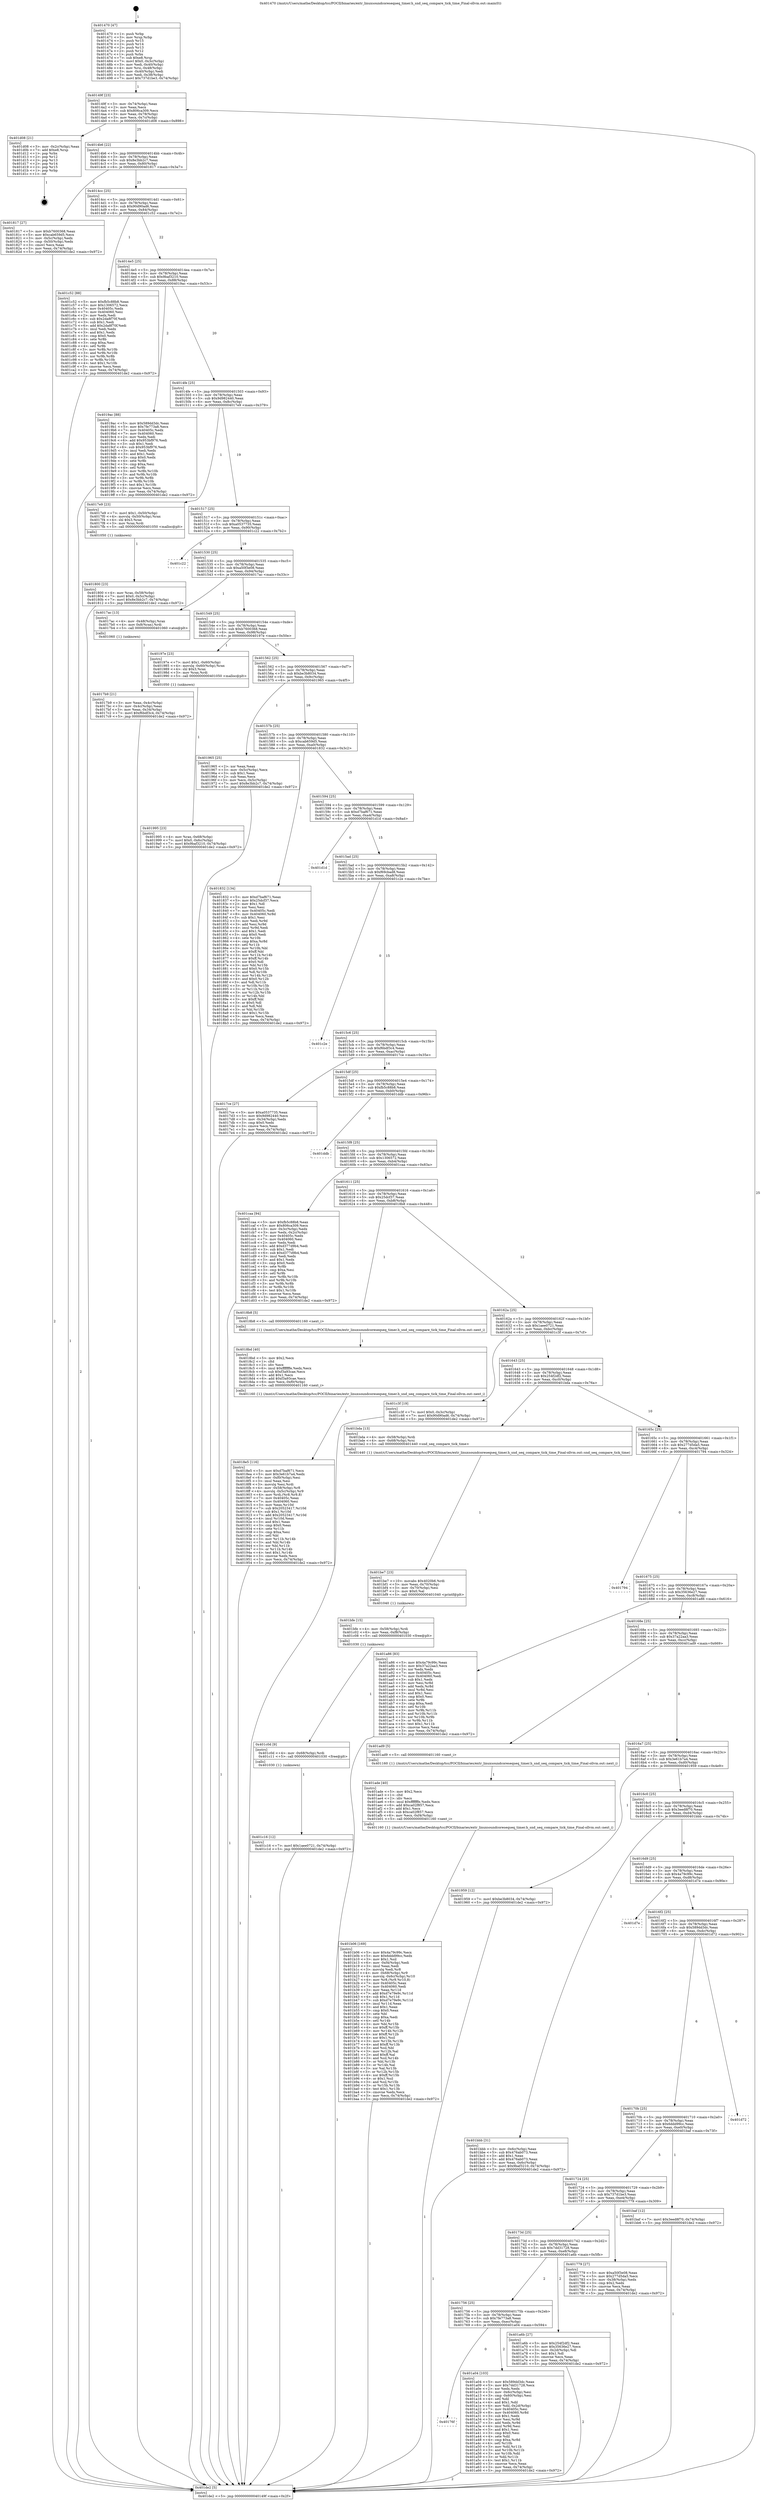 digraph "0x401470" {
  label = "0x401470 (/mnt/c/Users/mathe/Desktop/tcc/POCII/binaries/extr_linuxsoundcoreseqseq_timer.h_snd_seq_compare_tick_time_Final-ollvm.out::main(0))"
  labelloc = "t"
  node[shape=record]

  Entry [label="",width=0.3,height=0.3,shape=circle,fillcolor=black,style=filled]
  "0x40149f" [label="{
     0x40149f [23]\l
     | [instrs]\l
     &nbsp;&nbsp;0x40149f \<+3\>: mov -0x74(%rbp),%eax\l
     &nbsp;&nbsp;0x4014a2 \<+2\>: mov %eax,%ecx\l
     &nbsp;&nbsp;0x4014a4 \<+6\>: sub $0x806ca309,%ecx\l
     &nbsp;&nbsp;0x4014aa \<+3\>: mov %eax,-0x78(%rbp)\l
     &nbsp;&nbsp;0x4014ad \<+3\>: mov %ecx,-0x7c(%rbp)\l
     &nbsp;&nbsp;0x4014b0 \<+6\>: je 0000000000401d08 \<main+0x898\>\l
  }"]
  "0x401d08" [label="{
     0x401d08 [21]\l
     | [instrs]\l
     &nbsp;&nbsp;0x401d08 \<+3\>: mov -0x2c(%rbp),%eax\l
     &nbsp;&nbsp;0x401d0b \<+7\>: add $0xe8,%rsp\l
     &nbsp;&nbsp;0x401d12 \<+1\>: pop %rbx\l
     &nbsp;&nbsp;0x401d13 \<+2\>: pop %r12\l
     &nbsp;&nbsp;0x401d15 \<+2\>: pop %r13\l
     &nbsp;&nbsp;0x401d17 \<+2\>: pop %r14\l
     &nbsp;&nbsp;0x401d19 \<+2\>: pop %r15\l
     &nbsp;&nbsp;0x401d1b \<+1\>: pop %rbp\l
     &nbsp;&nbsp;0x401d1c \<+1\>: ret\l
  }"]
  "0x4014b6" [label="{
     0x4014b6 [22]\l
     | [instrs]\l
     &nbsp;&nbsp;0x4014b6 \<+5\>: jmp 00000000004014bb \<main+0x4b\>\l
     &nbsp;&nbsp;0x4014bb \<+3\>: mov -0x78(%rbp),%eax\l
     &nbsp;&nbsp;0x4014be \<+5\>: sub $0x8e3bb2c7,%eax\l
     &nbsp;&nbsp;0x4014c3 \<+3\>: mov %eax,-0x80(%rbp)\l
     &nbsp;&nbsp;0x4014c6 \<+6\>: je 0000000000401817 \<main+0x3a7\>\l
  }"]
  Exit [label="",width=0.3,height=0.3,shape=circle,fillcolor=black,style=filled,peripheries=2]
  "0x401817" [label="{
     0x401817 [27]\l
     | [instrs]\l
     &nbsp;&nbsp;0x401817 \<+5\>: mov $0xb7600368,%eax\l
     &nbsp;&nbsp;0x40181c \<+5\>: mov $0xcab659d5,%ecx\l
     &nbsp;&nbsp;0x401821 \<+3\>: mov -0x5c(%rbp),%edx\l
     &nbsp;&nbsp;0x401824 \<+3\>: cmp -0x50(%rbp),%edx\l
     &nbsp;&nbsp;0x401827 \<+3\>: cmovl %ecx,%eax\l
     &nbsp;&nbsp;0x40182a \<+3\>: mov %eax,-0x74(%rbp)\l
     &nbsp;&nbsp;0x40182d \<+5\>: jmp 0000000000401de2 \<main+0x972\>\l
  }"]
  "0x4014cc" [label="{
     0x4014cc [25]\l
     | [instrs]\l
     &nbsp;&nbsp;0x4014cc \<+5\>: jmp 00000000004014d1 \<main+0x61\>\l
     &nbsp;&nbsp;0x4014d1 \<+3\>: mov -0x78(%rbp),%eax\l
     &nbsp;&nbsp;0x4014d4 \<+5\>: sub $0x90d90ad6,%eax\l
     &nbsp;&nbsp;0x4014d9 \<+6\>: mov %eax,-0x84(%rbp)\l
     &nbsp;&nbsp;0x4014df \<+6\>: je 0000000000401c52 \<main+0x7e2\>\l
  }"]
  "0x401c16" [label="{
     0x401c16 [12]\l
     | [instrs]\l
     &nbsp;&nbsp;0x401c16 \<+7\>: movl $0x1aee0721,-0x74(%rbp)\l
     &nbsp;&nbsp;0x401c1d \<+5\>: jmp 0000000000401de2 \<main+0x972\>\l
  }"]
  "0x401c52" [label="{
     0x401c52 [88]\l
     | [instrs]\l
     &nbsp;&nbsp;0x401c52 \<+5\>: mov $0xfb5c88b8,%eax\l
     &nbsp;&nbsp;0x401c57 \<+5\>: mov $0x1306572,%ecx\l
     &nbsp;&nbsp;0x401c5c \<+7\>: mov 0x40405c,%edx\l
     &nbsp;&nbsp;0x401c63 \<+7\>: mov 0x404060,%esi\l
     &nbsp;&nbsp;0x401c6a \<+2\>: mov %edx,%edi\l
     &nbsp;&nbsp;0x401c6c \<+6\>: sub $0x2da8f70f,%edi\l
     &nbsp;&nbsp;0x401c72 \<+3\>: sub $0x1,%edi\l
     &nbsp;&nbsp;0x401c75 \<+6\>: add $0x2da8f70f,%edi\l
     &nbsp;&nbsp;0x401c7b \<+3\>: imul %edi,%edx\l
     &nbsp;&nbsp;0x401c7e \<+3\>: and $0x1,%edx\l
     &nbsp;&nbsp;0x401c81 \<+3\>: cmp $0x0,%edx\l
     &nbsp;&nbsp;0x401c84 \<+4\>: sete %r8b\l
     &nbsp;&nbsp;0x401c88 \<+3\>: cmp $0xa,%esi\l
     &nbsp;&nbsp;0x401c8b \<+4\>: setl %r9b\l
     &nbsp;&nbsp;0x401c8f \<+3\>: mov %r8b,%r10b\l
     &nbsp;&nbsp;0x401c92 \<+3\>: and %r9b,%r10b\l
     &nbsp;&nbsp;0x401c95 \<+3\>: xor %r9b,%r8b\l
     &nbsp;&nbsp;0x401c98 \<+3\>: or %r8b,%r10b\l
     &nbsp;&nbsp;0x401c9b \<+4\>: test $0x1,%r10b\l
     &nbsp;&nbsp;0x401c9f \<+3\>: cmovne %ecx,%eax\l
     &nbsp;&nbsp;0x401ca2 \<+3\>: mov %eax,-0x74(%rbp)\l
     &nbsp;&nbsp;0x401ca5 \<+5\>: jmp 0000000000401de2 \<main+0x972\>\l
  }"]
  "0x4014e5" [label="{
     0x4014e5 [25]\l
     | [instrs]\l
     &nbsp;&nbsp;0x4014e5 \<+5\>: jmp 00000000004014ea \<main+0x7a\>\l
     &nbsp;&nbsp;0x4014ea \<+3\>: mov -0x78(%rbp),%eax\l
     &nbsp;&nbsp;0x4014ed \<+5\>: sub $0x9baf3210,%eax\l
     &nbsp;&nbsp;0x4014f2 \<+6\>: mov %eax,-0x88(%rbp)\l
     &nbsp;&nbsp;0x4014f8 \<+6\>: je 00000000004019ac \<main+0x53c\>\l
  }"]
  "0x401c0d" [label="{
     0x401c0d [9]\l
     | [instrs]\l
     &nbsp;&nbsp;0x401c0d \<+4\>: mov -0x68(%rbp),%rdi\l
     &nbsp;&nbsp;0x401c11 \<+5\>: call 0000000000401030 \<free@plt\>\l
     | [calls]\l
     &nbsp;&nbsp;0x401030 \{1\} (unknown)\l
  }"]
  "0x4019ac" [label="{
     0x4019ac [88]\l
     | [instrs]\l
     &nbsp;&nbsp;0x4019ac \<+5\>: mov $0x589dd3dc,%eax\l
     &nbsp;&nbsp;0x4019b1 \<+5\>: mov $0x7fe773a8,%ecx\l
     &nbsp;&nbsp;0x4019b6 \<+7\>: mov 0x40405c,%edx\l
     &nbsp;&nbsp;0x4019bd \<+7\>: mov 0x404060,%esi\l
     &nbsp;&nbsp;0x4019c4 \<+2\>: mov %edx,%edi\l
     &nbsp;&nbsp;0x4019c6 \<+6\>: add $0x953bf976,%edi\l
     &nbsp;&nbsp;0x4019cc \<+3\>: sub $0x1,%edi\l
     &nbsp;&nbsp;0x4019cf \<+6\>: sub $0x953bf976,%edi\l
     &nbsp;&nbsp;0x4019d5 \<+3\>: imul %edi,%edx\l
     &nbsp;&nbsp;0x4019d8 \<+3\>: and $0x1,%edx\l
     &nbsp;&nbsp;0x4019db \<+3\>: cmp $0x0,%edx\l
     &nbsp;&nbsp;0x4019de \<+4\>: sete %r8b\l
     &nbsp;&nbsp;0x4019e2 \<+3\>: cmp $0xa,%esi\l
     &nbsp;&nbsp;0x4019e5 \<+4\>: setl %r9b\l
     &nbsp;&nbsp;0x4019e9 \<+3\>: mov %r8b,%r10b\l
     &nbsp;&nbsp;0x4019ec \<+3\>: and %r9b,%r10b\l
     &nbsp;&nbsp;0x4019ef \<+3\>: xor %r9b,%r8b\l
     &nbsp;&nbsp;0x4019f2 \<+3\>: or %r8b,%r10b\l
     &nbsp;&nbsp;0x4019f5 \<+4\>: test $0x1,%r10b\l
     &nbsp;&nbsp;0x4019f9 \<+3\>: cmovne %ecx,%eax\l
     &nbsp;&nbsp;0x4019fc \<+3\>: mov %eax,-0x74(%rbp)\l
     &nbsp;&nbsp;0x4019ff \<+5\>: jmp 0000000000401de2 \<main+0x972\>\l
  }"]
  "0x4014fe" [label="{
     0x4014fe [25]\l
     | [instrs]\l
     &nbsp;&nbsp;0x4014fe \<+5\>: jmp 0000000000401503 \<main+0x93\>\l
     &nbsp;&nbsp;0x401503 \<+3\>: mov -0x78(%rbp),%eax\l
     &nbsp;&nbsp;0x401506 \<+5\>: sub $0x9d982440,%eax\l
     &nbsp;&nbsp;0x40150b \<+6\>: mov %eax,-0x8c(%rbp)\l
     &nbsp;&nbsp;0x401511 \<+6\>: je 00000000004017e9 \<main+0x379\>\l
  }"]
  "0x401bfe" [label="{
     0x401bfe [15]\l
     | [instrs]\l
     &nbsp;&nbsp;0x401bfe \<+4\>: mov -0x58(%rbp),%rdi\l
     &nbsp;&nbsp;0x401c02 \<+6\>: mov %eax,-0xf8(%rbp)\l
     &nbsp;&nbsp;0x401c08 \<+5\>: call 0000000000401030 \<free@plt\>\l
     | [calls]\l
     &nbsp;&nbsp;0x401030 \{1\} (unknown)\l
  }"]
  "0x4017e9" [label="{
     0x4017e9 [23]\l
     | [instrs]\l
     &nbsp;&nbsp;0x4017e9 \<+7\>: movl $0x1,-0x50(%rbp)\l
     &nbsp;&nbsp;0x4017f0 \<+4\>: movslq -0x50(%rbp),%rax\l
     &nbsp;&nbsp;0x4017f4 \<+4\>: shl $0x3,%rax\l
     &nbsp;&nbsp;0x4017f8 \<+3\>: mov %rax,%rdi\l
     &nbsp;&nbsp;0x4017fb \<+5\>: call 0000000000401050 \<malloc@plt\>\l
     | [calls]\l
     &nbsp;&nbsp;0x401050 \{1\} (unknown)\l
  }"]
  "0x401517" [label="{
     0x401517 [25]\l
     | [instrs]\l
     &nbsp;&nbsp;0x401517 \<+5\>: jmp 000000000040151c \<main+0xac\>\l
     &nbsp;&nbsp;0x40151c \<+3\>: mov -0x78(%rbp),%eax\l
     &nbsp;&nbsp;0x40151f \<+5\>: sub $0xa0537735,%eax\l
     &nbsp;&nbsp;0x401524 \<+6\>: mov %eax,-0x90(%rbp)\l
     &nbsp;&nbsp;0x40152a \<+6\>: je 0000000000401c22 \<main+0x7b2\>\l
  }"]
  "0x401be7" [label="{
     0x401be7 [23]\l
     | [instrs]\l
     &nbsp;&nbsp;0x401be7 \<+10\>: movabs $0x4020b6,%rdi\l
     &nbsp;&nbsp;0x401bf1 \<+3\>: mov %eax,-0x70(%rbp)\l
     &nbsp;&nbsp;0x401bf4 \<+3\>: mov -0x70(%rbp),%esi\l
     &nbsp;&nbsp;0x401bf7 \<+2\>: mov $0x0,%al\l
     &nbsp;&nbsp;0x401bf9 \<+5\>: call 0000000000401040 \<printf@plt\>\l
     | [calls]\l
     &nbsp;&nbsp;0x401040 \{1\} (unknown)\l
  }"]
  "0x401c22" [label="{
     0x401c22\l
  }", style=dashed]
  "0x401530" [label="{
     0x401530 [25]\l
     | [instrs]\l
     &nbsp;&nbsp;0x401530 \<+5\>: jmp 0000000000401535 \<main+0xc5\>\l
     &nbsp;&nbsp;0x401535 \<+3\>: mov -0x78(%rbp),%eax\l
     &nbsp;&nbsp;0x401538 \<+5\>: sub $0xa50f3e08,%eax\l
     &nbsp;&nbsp;0x40153d \<+6\>: mov %eax,-0x94(%rbp)\l
     &nbsp;&nbsp;0x401543 \<+6\>: je 00000000004017ac \<main+0x33c\>\l
  }"]
  "0x401b06" [label="{
     0x401b06 [169]\l
     | [instrs]\l
     &nbsp;&nbsp;0x401b06 \<+5\>: mov $0x4a79c99c,%ecx\l
     &nbsp;&nbsp;0x401b0b \<+5\>: mov $0x6ddd99cc,%edx\l
     &nbsp;&nbsp;0x401b10 \<+3\>: mov $0x1,%sil\l
     &nbsp;&nbsp;0x401b13 \<+6\>: mov -0xf4(%rbp),%edi\l
     &nbsp;&nbsp;0x401b19 \<+3\>: imul %eax,%edi\l
     &nbsp;&nbsp;0x401b1c \<+3\>: movslq %edi,%r8\l
     &nbsp;&nbsp;0x401b1f \<+4\>: mov -0x68(%rbp),%r9\l
     &nbsp;&nbsp;0x401b23 \<+4\>: movslq -0x6c(%rbp),%r10\l
     &nbsp;&nbsp;0x401b27 \<+4\>: mov %r8,(%r9,%r10,8)\l
     &nbsp;&nbsp;0x401b2b \<+7\>: mov 0x40405c,%eax\l
     &nbsp;&nbsp;0x401b32 \<+7\>: mov 0x404060,%edi\l
     &nbsp;&nbsp;0x401b39 \<+3\>: mov %eax,%r11d\l
     &nbsp;&nbsp;0x401b3c \<+7\>: add $0xd7e79e9c,%r11d\l
     &nbsp;&nbsp;0x401b43 \<+4\>: sub $0x1,%r11d\l
     &nbsp;&nbsp;0x401b47 \<+7\>: sub $0xd7e79e9c,%r11d\l
     &nbsp;&nbsp;0x401b4e \<+4\>: imul %r11d,%eax\l
     &nbsp;&nbsp;0x401b52 \<+3\>: and $0x1,%eax\l
     &nbsp;&nbsp;0x401b55 \<+3\>: cmp $0x0,%eax\l
     &nbsp;&nbsp;0x401b58 \<+3\>: sete %bl\l
     &nbsp;&nbsp;0x401b5b \<+3\>: cmp $0xa,%edi\l
     &nbsp;&nbsp;0x401b5e \<+4\>: setl %r14b\l
     &nbsp;&nbsp;0x401b62 \<+3\>: mov %bl,%r15b\l
     &nbsp;&nbsp;0x401b65 \<+4\>: xor $0xff,%r15b\l
     &nbsp;&nbsp;0x401b69 \<+3\>: mov %r14b,%r12b\l
     &nbsp;&nbsp;0x401b6c \<+4\>: xor $0xff,%r12b\l
     &nbsp;&nbsp;0x401b70 \<+4\>: xor $0x1,%sil\l
     &nbsp;&nbsp;0x401b74 \<+3\>: mov %r15b,%r13b\l
     &nbsp;&nbsp;0x401b77 \<+4\>: and $0xff,%r13b\l
     &nbsp;&nbsp;0x401b7b \<+3\>: and %sil,%bl\l
     &nbsp;&nbsp;0x401b7e \<+3\>: mov %r12b,%al\l
     &nbsp;&nbsp;0x401b81 \<+2\>: and $0xff,%al\l
     &nbsp;&nbsp;0x401b83 \<+3\>: and %sil,%r14b\l
     &nbsp;&nbsp;0x401b86 \<+3\>: or %bl,%r13b\l
     &nbsp;&nbsp;0x401b89 \<+3\>: or %r14b,%al\l
     &nbsp;&nbsp;0x401b8c \<+3\>: xor %al,%r13b\l
     &nbsp;&nbsp;0x401b8f \<+3\>: or %r12b,%r15b\l
     &nbsp;&nbsp;0x401b92 \<+4\>: xor $0xff,%r15b\l
     &nbsp;&nbsp;0x401b96 \<+4\>: or $0x1,%sil\l
     &nbsp;&nbsp;0x401b9a \<+3\>: and %sil,%r15b\l
     &nbsp;&nbsp;0x401b9d \<+3\>: or %r15b,%r13b\l
     &nbsp;&nbsp;0x401ba0 \<+4\>: test $0x1,%r13b\l
     &nbsp;&nbsp;0x401ba4 \<+3\>: cmovne %edx,%ecx\l
     &nbsp;&nbsp;0x401ba7 \<+3\>: mov %ecx,-0x74(%rbp)\l
     &nbsp;&nbsp;0x401baa \<+5\>: jmp 0000000000401de2 \<main+0x972\>\l
  }"]
  "0x4017ac" [label="{
     0x4017ac [13]\l
     | [instrs]\l
     &nbsp;&nbsp;0x4017ac \<+4\>: mov -0x48(%rbp),%rax\l
     &nbsp;&nbsp;0x4017b0 \<+4\>: mov 0x8(%rax),%rdi\l
     &nbsp;&nbsp;0x4017b4 \<+5\>: call 0000000000401060 \<atoi@plt\>\l
     | [calls]\l
     &nbsp;&nbsp;0x401060 \{1\} (unknown)\l
  }"]
  "0x401549" [label="{
     0x401549 [25]\l
     | [instrs]\l
     &nbsp;&nbsp;0x401549 \<+5\>: jmp 000000000040154e \<main+0xde\>\l
     &nbsp;&nbsp;0x40154e \<+3\>: mov -0x78(%rbp),%eax\l
     &nbsp;&nbsp;0x401551 \<+5\>: sub $0xb7600368,%eax\l
     &nbsp;&nbsp;0x401556 \<+6\>: mov %eax,-0x98(%rbp)\l
     &nbsp;&nbsp;0x40155c \<+6\>: je 000000000040197e \<main+0x50e\>\l
  }"]
  "0x401ade" [label="{
     0x401ade [40]\l
     | [instrs]\l
     &nbsp;&nbsp;0x401ade \<+5\>: mov $0x2,%ecx\l
     &nbsp;&nbsp;0x401ae3 \<+1\>: cltd\l
     &nbsp;&nbsp;0x401ae4 \<+2\>: idiv %ecx\l
     &nbsp;&nbsp;0x401ae6 \<+6\>: imul $0xfffffffe,%edx,%ecx\l
     &nbsp;&nbsp;0x401aec \<+6\>: add $0xca02f857,%ecx\l
     &nbsp;&nbsp;0x401af2 \<+3\>: add $0x1,%ecx\l
     &nbsp;&nbsp;0x401af5 \<+6\>: sub $0xca02f857,%ecx\l
     &nbsp;&nbsp;0x401afb \<+6\>: mov %ecx,-0xf4(%rbp)\l
     &nbsp;&nbsp;0x401b01 \<+5\>: call 0000000000401160 \<next_i\>\l
     | [calls]\l
     &nbsp;&nbsp;0x401160 \{1\} (/mnt/c/Users/mathe/Desktop/tcc/POCII/binaries/extr_linuxsoundcoreseqseq_timer.h_snd_seq_compare_tick_time_Final-ollvm.out::next_i)\l
  }"]
  "0x40197e" [label="{
     0x40197e [23]\l
     | [instrs]\l
     &nbsp;&nbsp;0x40197e \<+7\>: movl $0x1,-0x60(%rbp)\l
     &nbsp;&nbsp;0x401985 \<+4\>: movslq -0x60(%rbp),%rax\l
     &nbsp;&nbsp;0x401989 \<+4\>: shl $0x3,%rax\l
     &nbsp;&nbsp;0x40198d \<+3\>: mov %rax,%rdi\l
     &nbsp;&nbsp;0x401990 \<+5\>: call 0000000000401050 \<malloc@plt\>\l
     | [calls]\l
     &nbsp;&nbsp;0x401050 \{1\} (unknown)\l
  }"]
  "0x401562" [label="{
     0x401562 [25]\l
     | [instrs]\l
     &nbsp;&nbsp;0x401562 \<+5\>: jmp 0000000000401567 \<main+0xf7\>\l
     &nbsp;&nbsp;0x401567 \<+3\>: mov -0x78(%rbp),%eax\l
     &nbsp;&nbsp;0x40156a \<+5\>: sub $0xbe3b8034,%eax\l
     &nbsp;&nbsp;0x40156f \<+6\>: mov %eax,-0x9c(%rbp)\l
     &nbsp;&nbsp;0x401575 \<+6\>: je 0000000000401965 \<main+0x4f5\>\l
  }"]
  "0x40176f" [label="{
     0x40176f\l
  }", style=dashed]
  "0x401965" [label="{
     0x401965 [25]\l
     | [instrs]\l
     &nbsp;&nbsp;0x401965 \<+2\>: xor %eax,%eax\l
     &nbsp;&nbsp;0x401967 \<+3\>: mov -0x5c(%rbp),%ecx\l
     &nbsp;&nbsp;0x40196a \<+3\>: sub $0x1,%eax\l
     &nbsp;&nbsp;0x40196d \<+2\>: sub %eax,%ecx\l
     &nbsp;&nbsp;0x40196f \<+3\>: mov %ecx,-0x5c(%rbp)\l
     &nbsp;&nbsp;0x401972 \<+7\>: movl $0x8e3bb2c7,-0x74(%rbp)\l
     &nbsp;&nbsp;0x401979 \<+5\>: jmp 0000000000401de2 \<main+0x972\>\l
  }"]
  "0x40157b" [label="{
     0x40157b [25]\l
     | [instrs]\l
     &nbsp;&nbsp;0x40157b \<+5\>: jmp 0000000000401580 \<main+0x110\>\l
     &nbsp;&nbsp;0x401580 \<+3\>: mov -0x78(%rbp),%eax\l
     &nbsp;&nbsp;0x401583 \<+5\>: sub $0xcab659d5,%eax\l
     &nbsp;&nbsp;0x401588 \<+6\>: mov %eax,-0xa0(%rbp)\l
     &nbsp;&nbsp;0x40158e \<+6\>: je 0000000000401832 \<main+0x3c2\>\l
  }"]
  "0x401a04" [label="{
     0x401a04 [103]\l
     | [instrs]\l
     &nbsp;&nbsp;0x401a04 \<+5\>: mov $0x589dd3dc,%eax\l
     &nbsp;&nbsp;0x401a09 \<+5\>: mov $0x7dd31728,%ecx\l
     &nbsp;&nbsp;0x401a0e \<+2\>: xor %edx,%edx\l
     &nbsp;&nbsp;0x401a10 \<+3\>: mov -0x6c(%rbp),%esi\l
     &nbsp;&nbsp;0x401a13 \<+3\>: cmp -0x60(%rbp),%esi\l
     &nbsp;&nbsp;0x401a16 \<+4\>: setl %dil\l
     &nbsp;&nbsp;0x401a1a \<+4\>: and $0x1,%dil\l
     &nbsp;&nbsp;0x401a1e \<+4\>: mov %dil,-0x2d(%rbp)\l
     &nbsp;&nbsp;0x401a22 \<+7\>: mov 0x40405c,%esi\l
     &nbsp;&nbsp;0x401a29 \<+8\>: mov 0x404060,%r8d\l
     &nbsp;&nbsp;0x401a31 \<+3\>: sub $0x1,%edx\l
     &nbsp;&nbsp;0x401a34 \<+3\>: mov %esi,%r9d\l
     &nbsp;&nbsp;0x401a37 \<+3\>: add %edx,%r9d\l
     &nbsp;&nbsp;0x401a3a \<+4\>: imul %r9d,%esi\l
     &nbsp;&nbsp;0x401a3e \<+3\>: and $0x1,%esi\l
     &nbsp;&nbsp;0x401a41 \<+3\>: cmp $0x0,%esi\l
     &nbsp;&nbsp;0x401a44 \<+4\>: sete %dil\l
     &nbsp;&nbsp;0x401a48 \<+4\>: cmp $0xa,%r8d\l
     &nbsp;&nbsp;0x401a4c \<+4\>: setl %r10b\l
     &nbsp;&nbsp;0x401a50 \<+3\>: mov %dil,%r11b\l
     &nbsp;&nbsp;0x401a53 \<+3\>: and %r10b,%r11b\l
     &nbsp;&nbsp;0x401a56 \<+3\>: xor %r10b,%dil\l
     &nbsp;&nbsp;0x401a59 \<+3\>: or %dil,%r11b\l
     &nbsp;&nbsp;0x401a5c \<+4\>: test $0x1,%r11b\l
     &nbsp;&nbsp;0x401a60 \<+3\>: cmovne %ecx,%eax\l
     &nbsp;&nbsp;0x401a63 \<+3\>: mov %eax,-0x74(%rbp)\l
     &nbsp;&nbsp;0x401a66 \<+5\>: jmp 0000000000401de2 \<main+0x972\>\l
  }"]
  "0x401832" [label="{
     0x401832 [134]\l
     | [instrs]\l
     &nbsp;&nbsp;0x401832 \<+5\>: mov $0xd7baf671,%eax\l
     &nbsp;&nbsp;0x401837 \<+5\>: mov $0x25dcf37,%ecx\l
     &nbsp;&nbsp;0x40183c \<+2\>: mov $0x1,%dl\l
     &nbsp;&nbsp;0x40183e \<+2\>: xor %esi,%esi\l
     &nbsp;&nbsp;0x401840 \<+7\>: mov 0x40405c,%edi\l
     &nbsp;&nbsp;0x401847 \<+8\>: mov 0x404060,%r8d\l
     &nbsp;&nbsp;0x40184f \<+3\>: sub $0x1,%esi\l
     &nbsp;&nbsp;0x401852 \<+3\>: mov %edi,%r9d\l
     &nbsp;&nbsp;0x401855 \<+3\>: add %esi,%r9d\l
     &nbsp;&nbsp;0x401858 \<+4\>: imul %r9d,%edi\l
     &nbsp;&nbsp;0x40185c \<+3\>: and $0x1,%edi\l
     &nbsp;&nbsp;0x40185f \<+3\>: cmp $0x0,%edi\l
     &nbsp;&nbsp;0x401862 \<+4\>: sete %r10b\l
     &nbsp;&nbsp;0x401866 \<+4\>: cmp $0xa,%r8d\l
     &nbsp;&nbsp;0x40186a \<+4\>: setl %r11b\l
     &nbsp;&nbsp;0x40186e \<+3\>: mov %r10b,%bl\l
     &nbsp;&nbsp;0x401871 \<+3\>: xor $0xff,%bl\l
     &nbsp;&nbsp;0x401874 \<+3\>: mov %r11b,%r14b\l
     &nbsp;&nbsp;0x401877 \<+4\>: xor $0xff,%r14b\l
     &nbsp;&nbsp;0x40187b \<+3\>: xor $0x0,%dl\l
     &nbsp;&nbsp;0x40187e \<+3\>: mov %bl,%r15b\l
     &nbsp;&nbsp;0x401881 \<+4\>: and $0x0,%r15b\l
     &nbsp;&nbsp;0x401885 \<+3\>: and %dl,%r10b\l
     &nbsp;&nbsp;0x401888 \<+3\>: mov %r14b,%r12b\l
     &nbsp;&nbsp;0x40188b \<+4\>: and $0x0,%r12b\l
     &nbsp;&nbsp;0x40188f \<+3\>: and %dl,%r11b\l
     &nbsp;&nbsp;0x401892 \<+3\>: or %r10b,%r15b\l
     &nbsp;&nbsp;0x401895 \<+3\>: or %r11b,%r12b\l
     &nbsp;&nbsp;0x401898 \<+3\>: xor %r12b,%r15b\l
     &nbsp;&nbsp;0x40189b \<+3\>: or %r14b,%bl\l
     &nbsp;&nbsp;0x40189e \<+3\>: xor $0xff,%bl\l
     &nbsp;&nbsp;0x4018a1 \<+3\>: or $0x0,%dl\l
     &nbsp;&nbsp;0x4018a4 \<+2\>: and %dl,%bl\l
     &nbsp;&nbsp;0x4018a6 \<+3\>: or %bl,%r15b\l
     &nbsp;&nbsp;0x4018a9 \<+4\>: test $0x1,%r15b\l
     &nbsp;&nbsp;0x4018ad \<+3\>: cmovne %ecx,%eax\l
     &nbsp;&nbsp;0x4018b0 \<+3\>: mov %eax,-0x74(%rbp)\l
     &nbsp;&nbsp;0x4018b3 \<+5\>: jmp 0000000000401de2 \<main+0x972\>\l
  }"]
  "0x401594" [label="{
     0x401594 [25]\l
     | [instrs]\l
     &nbsp;&nbsp;0x401594 \<+5\>: jmp 0000000000401599 \<main+0x129\>\l
     &nbsp;&nbsp;0x401599 \<+3\>: mov -0x78(%rbp),%eax\l
     &nbsp;&nbsp;0x40159c \<+5\>: sub $0xd7baf671,%eax\l
     &nbsp;&nbsp;0x4015a1 \<+6\>: mov %eax,-0xa4(%rbp)\l
     &nbsp;&nbsp;0x4015a7 \<+6\>: je 0000000000401d1d \<main+0x8ad\>\l
  }"]
  "0x401756" [label="{
     0x401756 [25]\l
     | [instrs]\l
     &nbsp;&nbsp;0x401756 \<+5\>: jmp 000000000040175b \<main+0x2eb\>\l
     &nbsp;&nbsp;0x40175b \<+3\>: mov -0x78(%rbp),%eax\l
     &nbsp;&nbsp;0x40175e \<+5\>: sub $0x7fe773a8,%eax\l
     &nbsp;&nbsp;0x401763 \<+6\>: mov %eax,-0xec(%rbp)\l
     &nbsp;&nbsp;0x401769 \<+6\>: je 0000000000401a04 \<main+0x594\>\l
  }"]
  "0x401d1d" [label="{
     0x401d1d\l
  }", style=dashed]
  "0x4015ad" [label="{
     0x4015ad [25]\l
     | [instrs]\l
     &nbsp;&nbsp;0x4015ad \<+5\>: jmp 00000000004015b2 \<main+0x142\>\l
     &nbsp;&nbsp;0x4015b2 \<+3\>: mov -0x78(%rbp),%eax\l
     &nbsp;&nbsp;0x4015b5 \<+5\>: sub $0xf69cbad8,%eax\l
     &nbsp;&nbsp;0x4015ba \<+6\>: mov %eax,-0xa8(%rbp)\l
     &nbsp;&nbsp;0x4015c0 \<+6\>: je 0000000000401c2e \<main+0x7be\>\l
  }"]
  "0x401a6b" [label="{
     0x401a6b [27]\l
     | [instrs]\l
     &nbsp;&nbsp;0x401a6b \<+5\>: mov $0x254f2df2,%eax\l
     &nbsp;&nbsp;0x401a70 \<+5\>: mov $0x35636e27,%ecx\l
     &nbsp;&nbsp;0x401a75 \<+3\>: mov -0x2d(%rbp),%dl\l
     &nbsp;&nbsp;0x401a78 \<+3\>: test $0x1,%dl\l
     &nbsp;&nbsp;0x401a7b \<+3\>: cmovne %ecx,%eax\l
     &nbsp;&nbsp;0x401a7e \<+3\>: mov %eax,-0x74(%rbp)\l
     &nbsp;&nbsp;0x401a81 \<+5\>: jmp 0000000000401de2 \<main+0x972\>\l
  }"]
  "0x401c2e" [label="{
     0x401c2e\l
  }", style=dashed]
  "0x4015c6" [label="{
     0x4015c6 [25]\l
     | [instrs]\l
     &nbsp;&nbsp;0x4015c6 \<+5\>: jmp 00000000004015cb \<main+0x15b\>\l
     &nbsp;&nbsp;0x4015cb \<+3\>: mov -0x78(%rbp),%eax\l
     &nbsp;&nbsp;0x4015ce \<+5\>: sub $0xf6bdf3c4,%eax\l
     &nbsp;&nbsp;0x4015d3 \<+6\>: mov %eax,-0xac(%rbp)\l
     &nbsp;&nbsp;0x4015d9 \<+6\>: je 00000000004017ce \<main+0x35e\>\l
  }"]
  "0x401995" [label="{
     0x401995 [23]\l
     | [instrs]\l
     &nbsp;&nbsp;0x401995 \<+4\>: mov %rax,-0x68(%rbp)\l
     &nbsp;&nbsp;0x401999 \<+7\>: movl $0x0,-0x6c(%rbp)\l
     &nbsp;&nbsp;0x4019a0 \<+7\>: movl $0x9baf3210,-0x74(%rbp)\l
     &nbsp;&nbsp;0x4019a7 \<+5\>: jmp 0000000000401de2 \<main+0x972\>\l
  }"]
  "0x4017ce" [label="{
     0x4017ce [27]\l
     | [instrs]\l
     &nbsp;&nbsp;0x4017ce \<+5\>: mov $0xa0537735,%eax\l
     &nbsp;&nbsp;0x4017d3 \<+5\>: mov $0x9d982440,%ecx\l
     &nbsp;&nbsp;0x4017d8 \<+3\>: mov -0x34(%rbp),%edx\l
     &nbsp;&nbsp;0x4017db \<+3\>: cmp $0x0,%edx\l
     &nbsp;&nbsp;0x4017de \<+3\>: cmove %ecx,%eax\l
     &nbsp;&nbsp;0x4017e1 \<+3\>: mov %eax,-0x74(%rbp)\l
     &nbsp;&nbsp;0x4017e4 \<+5\>: jmp 0000000000401de2 \<main+0x972\>\l
  }"]
  "0x4015df" [label="{
     0x4015df [25]\l
     | [instrs]\l
     &nbsp;&nbsp;0x4015df \<+5\>: jmp 00000000004015e4 \<main+0x174\>\l
     &nbsp;&nbsp;0x4015e4 \<+3\>: mov -0x78(%rbp),%eax\l
     &nbsp;&nbsp;0x4015e7 \<+5\>: sub $0xfb5c88b8,%eax\l
     &nbsp;&nbsp;0x4015ec \<+6\>: mov %eax,-0xb0(%rbp)\l
     &nbsp;&nbsp;0x4015f2 \<+6\>: je 0000000000401ddb \<main+0x96b\>\l
  }"]
  "0x4018e5" [label="{
     0x4018e5 [116]\l
     | [instrs]\l
     &nbsp;&nbsp;0x4018e5 \<+5\>: mov $0xd7baf671,%ecx\l
     &nbsp;&nbsp;0x4018ea \<+5\>: mov $0x3e61b7a4,%edx\l
     &nbsp;&nbsp;0x4018ef \<+6\>: mov -0xf0(%rbp),%esi\l
     &nbsp;&nbsp;0x4018f5 \<+3\>: imul %eax,%esi\l
     &nbsp;&nbsp;0x4018f8 \<+3\>: movslq %esi,%rdi\l
     &nbsp;&nbsp;0x4018fb \<+4\>: mov -0x58(%rbp),%r8\l
     &nbsp;&nbsp;0x4018ff \<+4\>: movslq -0x5c(%rbp),%r9\l
     &nbsp;&nbsp;0x401903 \<+4\>: mov %rdi,(%r8,%r9,8)\l
     &nbsp;&nbsp;0x401907 \<+7\>: mov 0x40405c,%eax\l
     &nbsp;&nbsp;0x40190e \<+7\>: mov 0x404060,%esi\l
     &nbsp;&nbsp;0x401915 \<+3\>: mov %eax,%r10d\l
     &nbsp;&nbsp;0x401918 \<+7\>: sub $0x20523417,%r10d\l
     &nbsp;&nbsp;0x40191f \<+4\>: sub $0x1,%r10d\l
     &nbsp;&nbsp;0x401923 \<+7\>: add $0x20523417,%r10d\l
     &nbsp;&nbsp;0x40192a \<+4\>: imul %r10d,%eax\l
     &nbsp;&nbsp;0x40192e \<+3\>: and $0x1,%eax\l
     &nbsp;&nbsp;0x401931 \<+3\>: cmp $0x0,%eax\l
     &nbsp;&nbsp;0x401934 \<+4\>: sete %r11b\l
     &nbsp;&nbsp;0x401938 \<+3\>: cmp $0xa,%esi\l
     &nbsp;&nbsp;0x40193b \<+3\>: setl %bl\l
     &nbsp;&nbsp;0x40193e \<+3\>: mov %r11b,%r14b\l
     &nbsp;&nbsp;0x401941 \<+3\>: and %bl,%r14b\l
     &nbsp;&nbsp;0x401944 \<+3\>: xor %bl,%r11b\l
     &nbsp;&nbsp;0x401947 \<+3\>: or %r11b,%r14b\l
     &nbsp;&nbsp;0x40194a \<+4\>: test $0x1,%r14b\l
     &nbsp;&nbsp;0x40194e \<+3\>: cmovne %edx,%ecx\l
     &nbsp;&nbsp;0x401951 \<+3\>: mov %ecx,-0x74(%rbp)\l
     &nbsp;&nbsp;0x401954 \<+5\>: jmp 0000000000401de2 \<main+0x972\>\l
  }"]
  "0x401ddb" [label="{
     0x401ddb\l
  }", style=dashed]
  "0x4015f8" [label="{
     0x4015f8 [25]\l
     | [instrs]\l
     &nbsp;&nbsp;0x4015f8 \<+5\>: jmp 00000000004015fd \<main+0x18d\>\l
     &nbsp;&nbsp;0x4015fd \<+3\>: mov -0x78(%rbp),%eax\l
     &nbsp;&nbsp;0x401600 \<+5\>: sub $0x1306572,%eax\l
     &nbsp;&nbsp;0x401605 \<+6\>: mov %eax,-0xb4(%rbp)\l
     &nbsp;&nbsp;0x40160b \<+6\>: je 0000000000401caa \<main+0x83a\>\l
  }"]
  "0x4018bd" [label="{
     0x4018bd [40]\l
     | [instrs]\l
     &nbsp;&nbsp;0x4018bd \<+5\>: mov $0x2,%ecx\l
     &nbsp;&nbsp;0x4018c2 \<+1\>: cltd\l
     &nbsp;&nbsp;0x4018c3 \<+2\>: idiv %ecx\l
     &nbsp;&nbsp;0x4018c5 \<+6\>: imul $0xfffffffe,%edx,%ecx\l
     &nbsp;&nbsp;0x4018cb \<+6\>: sub $0xf3a93cae,%ecx\l
     &nbsp;&nbsp;0x4018d1 \<+3\>: add $0x1,%ecx\l
     &nbsp;&nbsp;0x4018d4 \<+6\>: add $0xf3a93cae,%ecx\l
     &nbsp;&nbsp;0x4018da \<+6\>: mov %ecx,-0xf0(%rbp)\l
     &nbsp;&nbsp;0x4018e0 \<+5\>: call 0000000000401160 \<next_i\>\l
     | [calls]\l
     &nbsp;&nbsp;0x401160 \{1\} (/mnt/c/Users/mathe/Desktop/tcc/POCII/binaries/extr_linuxsoundcoreseqseq_timer.h_snd_seq_compare_tick_time_Final-ollvm.out::next_i)\l
  }"]
  "0x401caa" [label="{
     0x401caa [94]\l
     | [instrs]\l
     &nbsp;&nbsp;0x401caa \<+5\>: mov $0xfb5c88b8,%eax\l
     &nbsp;&nbsp;0x401caf \<+5\>: mov $0x806ca309,%ecx\l
     &nbsp;&nbsp;0x401cb4 \<+3\>: mov -0x3c(%rbp),%edx\l
     &nbsp;&nbsp;0x401cb7 \<+3\>: mov %edx,-0x2c(%rbp)\l
     &nbsp;&nbsp;0x401cba \<+7\>: mov 0x40405c,%edx\l
     &nbsp;&nbsp;0x401cc1 \<+7\>: mov 0x404060,%esi\l
     &nbsp;&nbsp;0x401cc8 \<+2\>: mov %edx,%edi\l
     &nbsp;&nbsp;0x401cca \<+6\>: add $0xd377d9b4,%edi\l
     &nbsp;&nbsp;0x401cd0 \<+3\>: sub $0x1,%edi\l
     &nbsp;&nbsp;0x401cd3 \<+6\>: sub $0xd377d9b4,%edi\l
     &nbsp;&nbsp;0x401cd9 \<+3\>: imul %edi,%edx\l
     &nbsp;&nbsp;0x401cdc \<+3\>: and $0x1,%edx\l
     &nbsp;&nbsp;0x401cdf \<+3\>: cmp $0x0,%edx\l
     &nbsp;&nbsp;0x401ce2 \<+4\>: sete %r8b\l
     &nbsp;&nbsp;0x401ce6 \<+3\>: cmp $0xa,%esi\l
     &nbsp;&nbsp;0x401ce9 \<+4\>: setl %r9b\l
     &nbsp;&nbsp;0x401ced \<+3\>: mov %r8b,%r10b\l
     &nbsp;&nbsp;0x401cf0 \<+3\>: and %r9b,%r10b\l
     &nbsp;&nbsp;0x401cf3 \<+3\>: xor %r9b,%r8b\l
     &nbsp;&nbsp;0x401cf6 \<+3\>: or %r8b,%r10b\l
     &nbsp;&nbsp;0x401cf9 \<+4\>: test $0x1,%r10b\l
     &nbsp;&nbsp;0x401cfd \<+3\>: cmovne %ecx,%eax\l
     &nbsp;&nbsp;0x401d00 \<+3\>: mov %eax,-0x74(%rbp)\l
     &nbsp;&nbsp;0x401d03 \<+5\>: jmp 0000000000401de2 \<main+0x972\>\l
  }"]
  "0x401611" [label="{
     0x401611 [25]\l
     | [instrs]\l
     &nbsp;&nbsp;0x401611 \<+5\>: jmp 0000000000401616 \<main+0x1a6\>\l
     &nbsp;&nbsp;0x401616 \<+3\>: mov -0x78(%rbp),%eax\l
     &nbsp;&nbsp;0x401619 \<+5\>: sub $0x25dcf37,%eax\l
     &nbsp;&nbsp;0x40161e \<+6\>: mov %eax,-0xb8(%rbp)\l
     &nbsp;&nbsp;0x401624 \<+6\>: je 00000000004018b8 \<main+0x448\>\l
  }"]
  "0x401800" [label="{
     0x401800 [23]\l
     | [instrs]\l
     &nbsp;&nbsp;0x401800 \<+4\>: mov %rax,-0x58(%rbp)\l
     &nbsp;&nbsp;0x401804 \<+7\>: movl $0x0,-0x5c(%rbp)\l
     &nbsp;&nbsp;0x40180b \<+7\>: movl $0x8e3bb2c7,-0x74(%rbp)\l
     &nbsp;&nbsp;0x401812 \<+5\>: jmp 0000000000401de2 \<main+0x972\>\l
  }"]
  "0x4018b8" [label="{
     0x4018b8 [5]\l
     | [instrs]\l
     &nbsp;&nbsp;0x4018b8 \<+5\>: call 0000000000401160 \<next_i\>\l
     | [calls]\l
     &nbsp;&nbsp;0x401160 \{1\} (/mnt/c/Users/mathe/Desktop/tcc/POCII/binaries/extr_linuxsoundcoreseqseq_timer.h_snd_seq_compare_tick_time_Final-ollvm.out::next_i)\l
  }"]
  "0x40162a" [label="{
     0x40162a [25]\l
     | [instrs]\l
     &nbsp;&nbsp;0x40162a \<+5\>: jmp 000000000040162f \<main+0x1bf\>\l
     &nbsp;&nbsp;0x40162f \<+3\>: mov -0x78(%rbp),%eax\l
     &nbsp;&nbsp;0x401632 \<+5\>: sub $0x1aee0721,%eax\l
     &nbsp;&nbsp;0x401637 \<+6\>: mov %eax,-0xbc(%rbp)\l
     &nbsp;&nbsp;0x40163d \<+6\>: je 0000000000401c3f \<main+0x7cf\>\l
  }"]
  "0x4017b9" [label="{
     0x4017b9 [21]\l
     | [instrs]\l
     &nbsp;&nbsp;0x4017b9 \<+3\>: mov %eax,-0x4c(%rbp)\l
     &nbsp;&nbsp;0x4017bc \<+3\>: mov -0x4c(%rbp),%eax\l
     &nbsp;&nbsp;0x4017bf \<+3\>: mov %eax,-0x34(%rbp)\l
     &nbsp;&nbsp;0x4017c2 \<+7\>: movl $0xf6bdf3c4,-0x74(%rbp)\l
     &nbsp;&nbsp;0x4017c9 \<+5\>: jmp 0000000000401de2 \<main+0x972\>\l
  }"]
  "0x401c3f" [label="{
     0x401c3f [19]\l
     | [instrs]\l
     &nbsp;&nbsp;0x401c3f \<+7\>: movl $0x0,-0x3c(%rbp)\l
     &nbsp;&nbsp;0x401c46 \<+7\>: movl $0x90d90ad6,-0x74(%rbp)\l
     &nbsp;&nbsp;0x401c4d \<+5\>: jmp 0000000000401de2 \<main+0x972\>\l
  }"]
  "0x401643" [label="{
     0x401643 [25]\l
     | [instrs]\l
     &nbsp;&nbsp;0x401643 \<+5\>: jmp 0000000000401648 \<main+0x1d8\>\l
     &nbsp;&nbsp;0x401648 \<+3\>: mov -0x78(%rbp),%eax\l
     &nbsp;&nbsp;0x40164b \<+5\>: sub $0x254f2df2,%eax\l
     &nbsp;&nbsp;0x401650 \<+6\>: mov %eax,-0xc0(%rbp)\l
     &nbsp;&nbsp;0x401656 \<+6\>: je 0000000000401bda \<main+0x76a\>\l
  }"]
  "0x401470" [label="{
     0x401470 [47]\l
     | [instrs]\l
     &nbsp;&nbsp;0x401470 \<+1\>: push %rbp\l
     &nbsp;&nbsp;0x401471 \<+3\>: mov %rsp,%rbp\l
     &nbsp;&nbsp;0x401474 \<+2\>: push %r15\l
     &nbsp;&nbsp;0x401476 \<+2\>: push %r14\l
     &nbsp;&nbsp;0x401478 \<+2\>: push %r13\l
     &nbsp;&nbsp;0x40147a \<+2\>: push %r12\l
     &nbsp;&nbsp;0x40147c \<+1\>: push %rbx\l
     &nbsp;&nbsp;0x40147d \<+7\>: sub $0xe8,%rsp\l
     &nbsp;&nbsp;0x401484 \<+7\>: movl $0x0,-0x3c(%rbp)\l
     &nbsp;&nbsp;0x40148b \<+3\>: mov %edi,-0x40(%rbp)\l
     &nbsp;&nbsp;0x40148e \<+4\>: mov %rsi,-0x48(%rbp)\l
     &nbsp;&nbsp;0x401492 \<+3\>: mov -0x40(%rbp),%edi\l
     &nbsp;&nbsp;0x401495 \<+3\>: mov %edi,-0x38(%rbp)\l
     &nbsp;&nbsp;0x401498 \<+7\>: movl $0x737d1be3,-0x74(%rbp)\l
  }"]
  "0x401bda" [label="{
     0x401bda [13]\l
     | [instrs]\l
     &nbsp;&nbsp;0x401bda \<+4\>: mov -0x58(%rbp),%rdi\l
     &nbsp;&nbsp;0x401bde \<+4\>: mov -0x68(%rbp),%rsi\l
     &nbsp;&nbsp;0x401be2 \<+5\>: call 0000000000401440 \<snd_seq_compare_tick_time\>\l
     | [calls]\l
     &nbsp;&nbsp;0x401440 \{1\} (/mnt/c/Users/mathe/Desktop/tcc/POCII/binaries/extr_linuxsoundcoreseqseq_timer.h_snd_seq_compare_tick_time_Final-ollvm.out::snd_seq_compare_tick_time)\l
  }"]
  "0x40165c" [label="{
     0x40165c [25]\l
     | [instrs]\l
     &nbsp;&nbsp;0x40165c \<+5\>: jmp 0000000000401661 \<main+0x1f1\>\l
     &nbsp;&nbsp;0x401661 \<+3\>: mov -0x78(%rbp),%eax\l
     &nbsp;&nbsp;0x401664 \<+5\>: sub $0x277d5da5,%eax\l
     &nbsp;&nbsp;0x401669 \<+6\>: mov %eax,-0xc4(%rbp)\l
     &nbsp;&nbsp;0x40166f \<+6\>: je 0000000000401794 \<main+0x324\>\l
  }"]
  "0x401de2" [label="{
     0x401de2 [5]\l
     | [instrs]\l
     &nbsp;&nbsp;0x401de2 \<+5\>: jmp 000000000040149f \<main+0x2f\>\l
  }"]
  "0x401794" [label="{
     0x401794\l
  }", style=dashed]
  "0x401675" [label="{
     0x401675 [25]\l
     | [instrs]\l
     &nbsp;&nbsp;0x401675 \<+5\>: jmp 000000000040167a \<main+0x20a\>\l
     &nbsp;&nbsp;0x40167a \<+3\>: mov -0x78(%rbp),%eax\l
     &nbsp;&nbsp;0x40167d \<+5\>: sub $0x35636e27,%eax\l
     &nbsp;&nbsp;0x401682 \<+6\>: mov %eax,-0xc8(%rbp)\l
     &nbsp;&nbsp;0x401688 \<+6\>: je 0000000000401a86 \<main+0x616\>\l
  }"]
  "0x40173d" [label="{
     0x40173d [25]\l
     | [instrs]\l
     &nbsp;&nbsp;0x40173d \<+5\>: jmp 0000000000401742 \<main+0x2d2\>\l
     &nbsp;&nbsp;0x401742 \<+3\>: mov -0x78(%rbp),%eax\l
     &nbsp;&nbsp;0x401745 \<+5\>: sub $0x7dd31728,%eax\l
     &nbsp;&nbsp;0x40174a \<+6\>: mov %eax,-0xe8(%rbp)\l
     &nbsp;&nbsp;0x401750 \<+6\>: je 0000000000401a6b \<main+0x5fb\>\l
  }"]
  "0x401a86" [label="{
     0x401a86 [83]\l
     | [instrs]\l
     &nbsp;&nbsp;0x401a86 \<+5\>: mov $0x4a79c99c,%eax\l
     &nbsp;&nbsp;0x401a8b \<+5\>: mov $0x37a22aa3,%ecx\l
     &nbsp;&nbsp;0x401a90 \<+2\>: xor %edx,%edx\l
     &nbsp;&nbsp;0x401a92 \<+7\>: mov 0x40405c,%esi\l
     &nbsp;&nbsp;0x401a99 \<+7\>: mov 0x404060,%edi\l
     &nbsp;&nbsp;0x401aa0 \<+3\>: sub $0x1,%edx\l
     &nbsp;&nbsp;0x401aa3 \<+3\>: mov %esi,%r8d\l
     &nbsp;&nbsp;0x401aa6 \<+3\>: add %edx,%r8d\l
     &nbsp;&nbsp;0x401aa9 \<+4\>: imul %r8d,%esi\l
     &nbsp;&nbsp;0x401aad \<+3\>: and $0x1,%esi\l
     &nbsp;&nbsp;0x401ab0 \<+3\>: cmp $0x0,%esi\l
     &nbsp;&nbsp;0x401ab3 \<+4\>: sete %r9b\l
     &nbsp;&nbsp;0x401ab7 \<+3\>: cmp $0xa,%edi\l
     &nbsp;&nbsp;0x401aba \<+4\>: setl %r10b\l
     &nbsp;&nbsp;0x401abe \<+3\>: mov %r9b,%r11b\l
     &nbsp;&nbsp;0x401ac1 \<+3\>: and %r10b,%r11b\l
     &nbsp;&nbsp;0x401ac4 \<+3\>: xor %r10b,%r9b\l
     &nbsp;&nbsp;0x401ac7 \<+3\>: or %r9b,%r11b\l
     &nbsp;&nbsp;0x401aca \<+4\>: test $0x1,%r11b\l
     &nbsp;&nbsp;0x401ace \<+3\>: cmovne %ecx,%eax\l
     &nbsp;&nbsp;0x401ad1 \<+3\>: mov %eax,-0x74(%rbp)\l
     &nbsp;&nbsp;0x401ad4 \<+5\>: jmp 0000000000401de2 \<main+0x972\>\l
  }"]
  "0x40168e" [label="{
     0x40168e [25]\l
     | [instrs]\l
     &nbsp;&nbsp;0x40168e \<+5\>: jmp 0000000000401693 \<main+0x223\>\l
     &nbsp;&nbsp;0x401693 \<+3\>: mov -0x78(%rbp),%eax\l
     &nbsp;&nbsp;0x401696 \<+5\>: sub $0x37a22aa3,%eax\l
     &nbsp;&nbsp;0x40169b \<+6\>: mov %eax,-0xcc(%rbp)\l
     &nbsp;&nbsp;0x4016a1 \<+6\>: je 0000000000401ad9 \<main+0x669\>\l
  }"]
  "0x401779" [label="{
     0x401779 [27]\l
     | [instrs]\l
     &nbsp;&nbsp;0x401779 \<+5\>: mov $0xa50f3e08,%eax\l
     &nbsp;&nbsp;0x40177e \<+5\>: mov $0x277d5da5,%ecx\l
     &nbsp;&nbsp;0x401783 \<+3\>: mov -0x38(%rbp),%edx\l
     &nbsp;&nbsp;0x401786 \<+3\>: cmp $0x2,%edx\l
     &nbsp;&nbsp;0x401789 \<+3\>: cmovne %ecx,%eax\l
     &nbsp;&nbsp;0x40178c \<+3\>: mov %eax,-0x74(%rbp)\l
     &nbsp;&nbsp;0x40178f \<+5\>: jmp 0000000000401de2 \<main+0x972\>\l
  }"]
  "0x401ad9" [label="{
     0x401ad9 [5]\l
     | [instrs]\l
     &nbsp;&nbsp;0x401ad9 \<+5\>: call 0000000000401160 \<next_i\>\l
     | [calls]\l
     &nbsp;&nbsp;0x401160 \{1\} (/mnt/c/Users/mathe/Desktop/tcc/POCII/binaries/extr_linuxsoundcoreseqseq_timer.h_snd_seq_compare_tick_time_Final-ollvm.out::next_i)\l
  }"]
  "0x4016a7" [label="{
     0x4016a7 [25]\l
     | [instrs]\l
     &nbsp;&nbsp;0x4016a7 \<+5\>: jmp 00000000004016ac \<main+0x23c\>\l
     &nbsp;&nbsp;0x4016ac \<+3\>: mov -0x78(%rbp),%eax\l
     &nbsp;&nbsp;0x4016af \<+5\>: sub $0x3e61b7a4,%eax\l
     &nbsp;&nbsp;0x4016b4 \<+6\>: mov %eax,-0xd0(%rbp)\l
     &nbsp;&nbsp;0x4016ba \<+6\>: je 0000000000401959 \<main+0x4e9\>\l
  }"]
  "0x401724" [label="{
     0x401724 [25]\l
     | [instrs]\l
     &nbsp;&nbsp;0x401724 \<+5\>: jmp 0000000000401729 \<main+0x2b9\>\l
     &nbsp;&nbsp;0x401729 \<+3\>: mov -0x78(%rbp),%eax\l
     &nbsp;&nbsp;0x40172c \<+5\>: sub $0x737d1be3,%eax\l
     &nbsp;&nbsp;0x401731 \<+6\>: mov %eax,-0xe4(%rbp)\l
     &nbsp;&nbsp;0x401737 \<+6\>: je 0000000000401779 \<main+0x309\>\l
  }"]
  "0x401959" [label="{
     0x401959 [12]\l
     | [instrs]\l
     &nbsp;&nbsp;0x401959 \<+7\>: movl $0xbe3b8034,-0x74(%rbp)\l
     &nbsp;&nbsp;0x401960 \<+5\>: jmp 0000000000401de2 \<main+0x972\>\l
  }"]
  "0x4016c0" [label="{
     0x4016c0 [25]\l
     | [instrs]\l
     &nbsp;&nbsp;0x4016c0 \<+5\>: jmp 00000000004016c5 \<main+0x255\>\l
     &nbsp;&nbsp;0x4016c5 \<+3\>: mov -0x78(%rbp),%eax\l
     &nbsp;&nbsp;0x4016c8 \<+5\>: sub $0x3eed8f70,%eax\l
     &nbsp;&nbsp;0x4016cd \<+6\>: mov %eax,-0xd4(%rbp)\l
     &nbsp;&nbsp;0x4016d3 \<+6\>: je 0000000000401bbb \<main+0x74b\>\l
  }"]
  "0x401baf" [label="{
     0x401baf [12]\l
     | [instrs]\l
     &nbsp;&nbsp;0x401baf \<+7\>: movl $0x3eed8f70,-0x74(%rbp)\l
     &nbsp;&nbsp;0x401bb6 \<+5\>: jmp 0000000000401de2 \<main+0x972\>\l
  }"]
  "0x401bbb" [label="{
     0x401bbb [31]\l
     | [instrs]\l
     &nbsp;&nbsp;0x401bbb \<+3\>: mov -0x6c(%rbp),%eax\l
     &nbsp;&nbsp;0x401bbe \<+5\>: sub $0x476ab073,%eax\l
     &nbsp;&nbsp;0x401bc3 \<+3\>: add $0x1,%eax\l
     &nbsp;&nbsp;0x401bc6 \<+5\>: add $0x476ab073,%eax\l
     &nbsp;&nbsp;0x401bcb \<+3\>: mov %eax,-0x6c(%rbp)\l
     &nbsp;&nbsp;0x401bce \<+7\>: movl $0x9baf3210,-0x74(%rbp)\l
     &nbsp;&nbsp;0x401bd5 \<+5\>: jmp 0000000000401de2 \<main+0x972\>\l
  }"]
  "0x4016d9" [label="{
     0x4016d9 [25]\l
     | [instrs]\l
     &nbsp;&nbsp;0x4016d9 \<+5\>: jmp 00000000004016de \<main+0x26e\>\l
     &nbsp;&nbsp;0x4016de \<+3\>: mov -0x78(%rbp),%eax\l
     &nbsp;&nbsp;0x4016e1 \<+5\>: sub $0x4a79c99c,%eax\l
     &nbsp;&nbsp;0x4016e6 \<+6\>: mov %eax,-0xd8(%rbp)\l
     &nbsp;&nbsp;0x4016ec \<+6\>: je 0000000000401d7e \<main+0x90e\>\l
  }"]
  "0x40170b" [label="{
     0x40170b [25]\l
     | [instrs]\l
     &nbsp;&nbsp;0x40170b \<+5\>: jmp 0000000000401710 \<main+0x2a0\>\l
     &nbsp;&nbsp;0x401710 \<+3\>: mov -0x78(%rbp),%eax\l
     &nbsp;&nbsp;0x401713 \<+5\>: sub $0x6ddd99cc,%eax\l
     &nbsp;&nbsp;0x401718 \<+6\>: mov %eax,-0xe0(%rbp)\l
     &nbsp;&nbsp;0x40171e \<+6\>: je 0000000000401baf \<main+0x73f\>\l
  }"]
  "0x401d7e" [label="{
     0x401d7e\l
  }", style=dashed]
  "0x4016f2" [label="{
     0x4016f2 [25]\l
     | [instrs]\l
     &nbsp;&nbsp;0x4016f2 \<+5\>: jmp 00000000004016f7 \<main+0x287\>\l
     &nbsp;&nbsp;0x4016f7 \<+3\>: mov -0x78(%rbp),%eax\l
     &nbsp;&nbsp;0x4016fa \<+5\>: sub $0x589dd3dc,%eax\l
     &nbsp;&nbsp;0x4016ff \<+6\>: mov %eax,-0xdc(%rbp)\l
     &nbsp;&nbsp;0x401705 \<+6\>: je 0000000000401d72 \<main+0x902\>\l
  }"]
  "0x401d72" [label="{
     0x401d72\l
  }", style=dashed]
  Entry -> "0x401470" [label=" 1"]
  "0x40149f" -> "0x401d08" [label=" 1"]
  "0x40149f" -> "0x4014b6" [label=" 25"]
  "0x401d08" -> Exit [label=" 1"]
  "0x4014b6" -> "0x401817" [label=" 2"]
  "0x4014b6" -> "0x4014cc" [label=" 23"]
  "0x401caa" -> "0x401de2" [label=" 1"]
  "0x4014cc" -> "0x401c52" [label=" 1"]
  "0x4014cc" -> "0x4014e5" [label=" 22"]
  "0x401c52" -> "0x401de2" [label=" 1"]
  "0x4014e5" -> "0x4019ac" [label=" 2"]
  "0x4014e5" -> "0x4014fe" [label=" 20"]
  "0x401c3f" -> "0x401de2" [label=" 1"]
  "0x4014fe" -> "0x4017e9" [label=" 1"]
  "0x4014fe" -> "0x401517" [label=" 19"]
  "0x401c16" -> "0x401de2" [label=" 1"]
  "0x401517" -> "0x401c22" [label=" 0"]
  "0x401517" -> "0x401530" [label=" 19"]
  "0x401c0d" -> "0x401c16" [label=" 1"]
  "0x401530" -> "0x4017ac" [label=" 1"]
  "0x401530" -> "0x401549" [label=" 18"]
  "0x401bfe" -> "0x401c0d" [label=" 1"]
  "0x401549" -> "0x40197e" [label=" 1"]
  "0x401549" -> "0x401562" [label=" 17"]
  "0x401be7" -> "0x401bfe" [label=" 1"]
  "0x401562" -> "0x401965" [label=" 1"]
  "0x401562" -> "0x40157b" [label=" 16"]
  "0x401bda" -> "0x401be7" [label=" 1"]
  "0x40157b" -> "0x401832" [label=" 1"]
  "0x40157b" -> "0x401594" [label=" 15"]
  "0x401bbb" -> "0x401de2" [label=" 1"]
  "0x401594" -> "0x401d1d" [label=" 0"]
  "0x401594" -> "0x4015ad" [label=" 15"]
  "0x401b06" -> "0x401de2" [label=" 1"]
  "0x4015ad" -> "0x401c2e" [label=" 0"]
  "0x4015ad" -> "0x4015c6" [label=" 15"]
  "0x401ade" -> "0x401b06" [label=" 1"]
  "0x4015c6" -> "0x4017ce" [label=" 1"]
  "0x4015c6" -> "0x4015df" [label=" 14"]
  "0x401a86" -> "0x401de2" [label=" 1"]
  "0x4015df" -> "0x401ddb" [label=" 0"]
  "0x4015df" -> "0x4015f8" [label=" 14"]
  "0x401a6b" -> "0x401de2" [label=" 2"]
  "0x4015f8" -> "0x401caa" [label=" 1"]
  "0x4015f8" -> "0x401611" [label=" 13"]
  "0x401a04" -> "0x401de2" [label=" 2"]
  "0x401611" -> "0x4018b8" [label=" 1"]
  "0x401611" -> "0x40162a" [label=" 12"]
  "0x401756" -> "0x40176f" [label=" 0"]
  "0x40162a" -> "0x401c3f" [label=" 1"]
  "0x40162a" -> "0x401643" [label=" 11"]
  "0x401756" -> "0x401a04" [label=" 2"]
  "0x401643" -> "0x401bda" [label=" 1"]
  "0x401643" -> "0x40165c" [label=" 10"]
  "0x401baf" -> "0x401de2" [label=" 1"]
  "0x40165c" -> "0x401794" [label=" 0"]
  "0x40165c" -> "0x401675" [label=" 10"]
  "0x40173d" -> "0x401756" [label=" 2"]
  "0x401675" -> "0x401a86" [label=" 1"]
  "0x401675" -> "0x40168e" [label=" 9"]
  "0x40173d" -> "0x401a6b" [label=" 2"]
  "0x40168e" -> "0x401ad9" [label=" 1"]
  "0x40168e" -> "0x4016a7" [label=" 8"]
  "0x401ad9" -> "0x401ade" [label=" 1"]
  "0x4016a7" -> "0x401959" [label=" 1"]
  "0x4016a7" -> "0x4016c0" [label=" 7"]
  "0x401995" -> "0x401de2" [label=" 1"]
  "0x4016c0" -> "0x401bbb" [label=" 1"]
  "0x4016c0" -> "0x4016d9" [label=" 6"]
  "0x40197e" -> "0x401995" [label=" 1"]
  "0x4016d9" -> "0x401d7e" [label=" 0"]
  "0x4016d9" -> "0x4016f2" [label=" 6"]
  "0x401959" -> "0x401de2" [label=" 1"]
  "0x4016f2" -> "0x401d72" [label=" 0"]
  "0x4016f2" -> "0x40170b" [label=" 6"]
  "0x401965" -> "0x401de2" [label=" 1"]
  "0x40170b" -> "0x401baf" [label=" 1"]
  "0x40170b" -> "0x401724" [label=" 5"]
  "0x4019ac" -> "0x401de2" [label=" 2"]
  "0x401724" -> "0x401779" [label=" 1"]
  "0x401724" -> "0x40173d" [label=" 4"]
  "0x401779" -> "0x401de2" [label=" 1"]
  "0x401470" -> "0x40149f" [label=" 1"]
  "0x401de2" -> "0x40149f" [label=" 25"]
  "0x4017ac" -> "0x4017b9" [label=" 1"]
  "0x4017b9" -> "0x401de2" [label=" 1"]
  "0x4017ce" -> "0x401de2" [label=" 1"]
  "0x4017e9" -> "0x401800" [label=" 1"]
  "0x401800" -> "0x401de2" [label=" 1"]
  "0x401817" -> "0x401de2" [label=" 2"]
  "0x401832" -> "0x401de2" [label=" 1"]
  "0x4018b8" -> "0x4018bd" [label=" 1"]
  "0x4018bd" -> "0x4018e5" [label=" 1"]
  "0x4018e5" -> "0x401de2" [label=" 1"]
}
